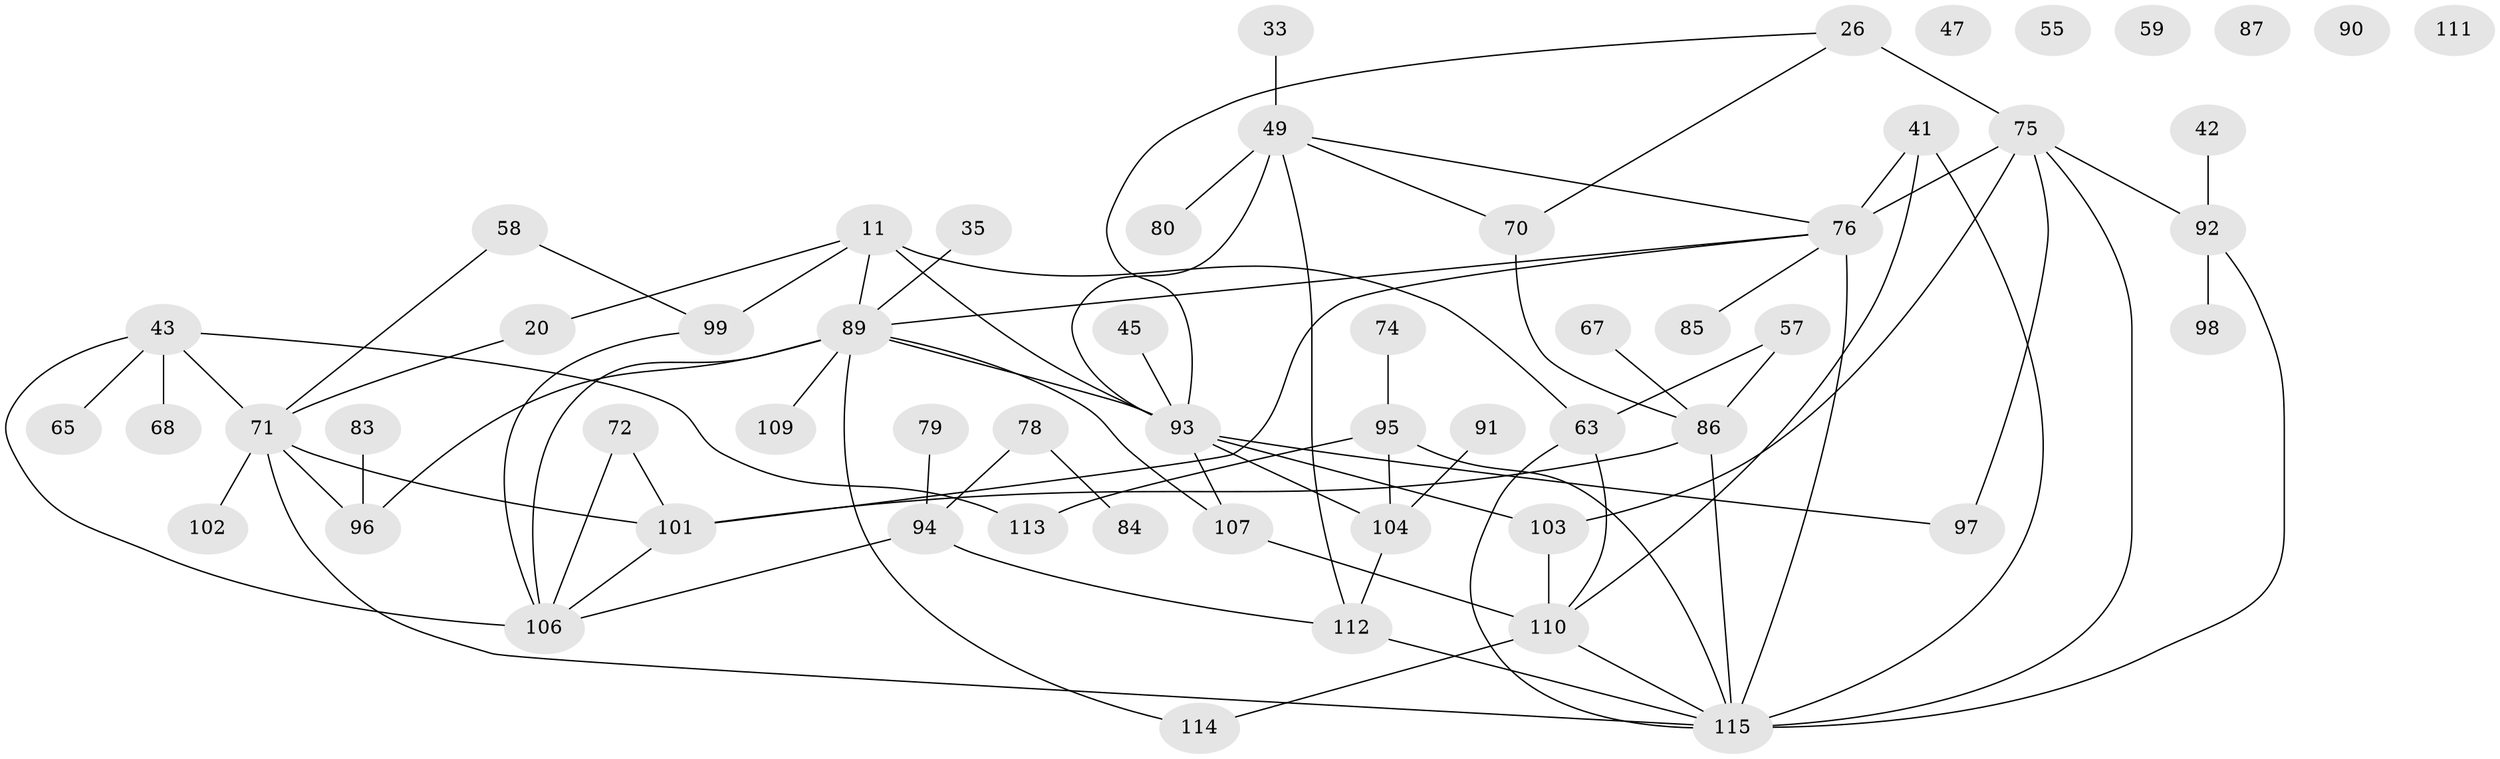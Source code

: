 // original degree distribution, {2: 0.22608695652173913, 4: 0.13043478260869565, 1: 0.20869565217391303, 6: 0.02608695652173913, 3: 0.21739130434782608, 5: 0.09565217391304348, 8: 0.008695652173913044, 7: 0.034782608695652174, 0: 0.05217391304347826}
// Generated by graph-tools (version 1.1) at 2025/39/03/09/25 04:39:11]
// undirected, 57 vertices, 82 edges
graph export_dot {
graph [start="1"]
  node [color=gray90,style=filled];
  11 [super="+4"];
  20;
  26 [super="+8"];
  33;
  35;
  41;
  42;
  43 [super="+9"];
  45;
  47;
  49;
  55;
  57;
  58;
  59;
  63;
  65 [super="+1"];
  67;
  68 [super="+30"];
  70;
  71 [super="+25"];
  72 [super="+69"];
  74;
  75 [super="+31"];
  76 [super="+15"];
  78;
  79;
  80;
  83;
  84;
  85;
  86 [super="+12"];
  87;
  89 [super="+5+23+81"];
  90;
  91;
  92;
  93 [super="+62+37+88"];
  94;
  95 [super="+51+48+82"];
  96;
  97;
  98 [super="+7"];
  99;
  101 [super="+18+50"];
  102;
  103 [super="+56+61"];
  104 [super="+34"];
  106 [super="+14+60+64"];
  107 [super="+21+32+39+100"];
  109;
  110 [super="+108"];
  111;
  112 [super="+77+105"];
  113;
  114;
  115 [super="+44+66"];
  11 -- 63 [weight=2];
  11 -- 99 [weight=2];
  11 -- 20;
  11 -- 89;
  11 -- 93 [weight=3];
  20 -- 71;
  26 -- 70;
  26 -- 75 [weight=2];
  26 -- 93;
  33 -- 49;
  35 -- 89;
  41 -- 110 [weight=2];
  41 -- 115;
  41 -- 76;
  42 -- 92;
  43 -- 71 [weight=2];
  43 -- 106;
  43 -- 65 [weight=2];
  43 -- 113;
  43 -- 68;
  45 -- 93;
  49 -- 70;
  49 -- 76;
  49 -- 80;
  49 -- 112;
  49 -- 93 [weight=2];
  57 -- 63;
  57 -- 86;
  58 -- 99;
  58 -- 71;
  63 -- 110;
  63 -- 115;
  67 -- 86;
  70 -- 86;
  71 -- 115 [weight=2];
  71 -- 96;
  71 -- 101;
  71 -- 102;
  72 -- 101;
  72 -- 106;
  74 -- 95;
  75 -- 92 [weight=2];
  75 -- 97;
  75 -- 115;
  75 -- 76 [weight=2];
  75 -- 103;
  76 -- 85;
  76 -- 115 [weight=2];
  76 -- 101;
  76 -- 89;
  78 -- 84;
  78 -- 94;
  79 -- 94;
  83 -- 96;
  86 -- 115 [weight=3];
  86 -- 101;
  89 -- 109;
  89 -- 114 [weight=2];
  89 -- 106 [weight=2];
  89 -- 96;
  89 -- 107;
  89 -- 93;
  91 -- 104;
  92 -- 98;
  92 -- 115;
  93 -- 103;
  93 -- 107;
  93 -- 97;
  93 -- 104;
  94 -- 106;
  94 -- 112;
  95 -- 113;
  95 -- 104 [weight=2];
  95 -- 115;
  99 -- 106;
  101 -- 106;
  103 -- 110;
  104 -- 112;
  107 -- 110 [weight=2];
  110 -- 114 [weight=2];
  110 -- 115;
  112 -- 115;
}
